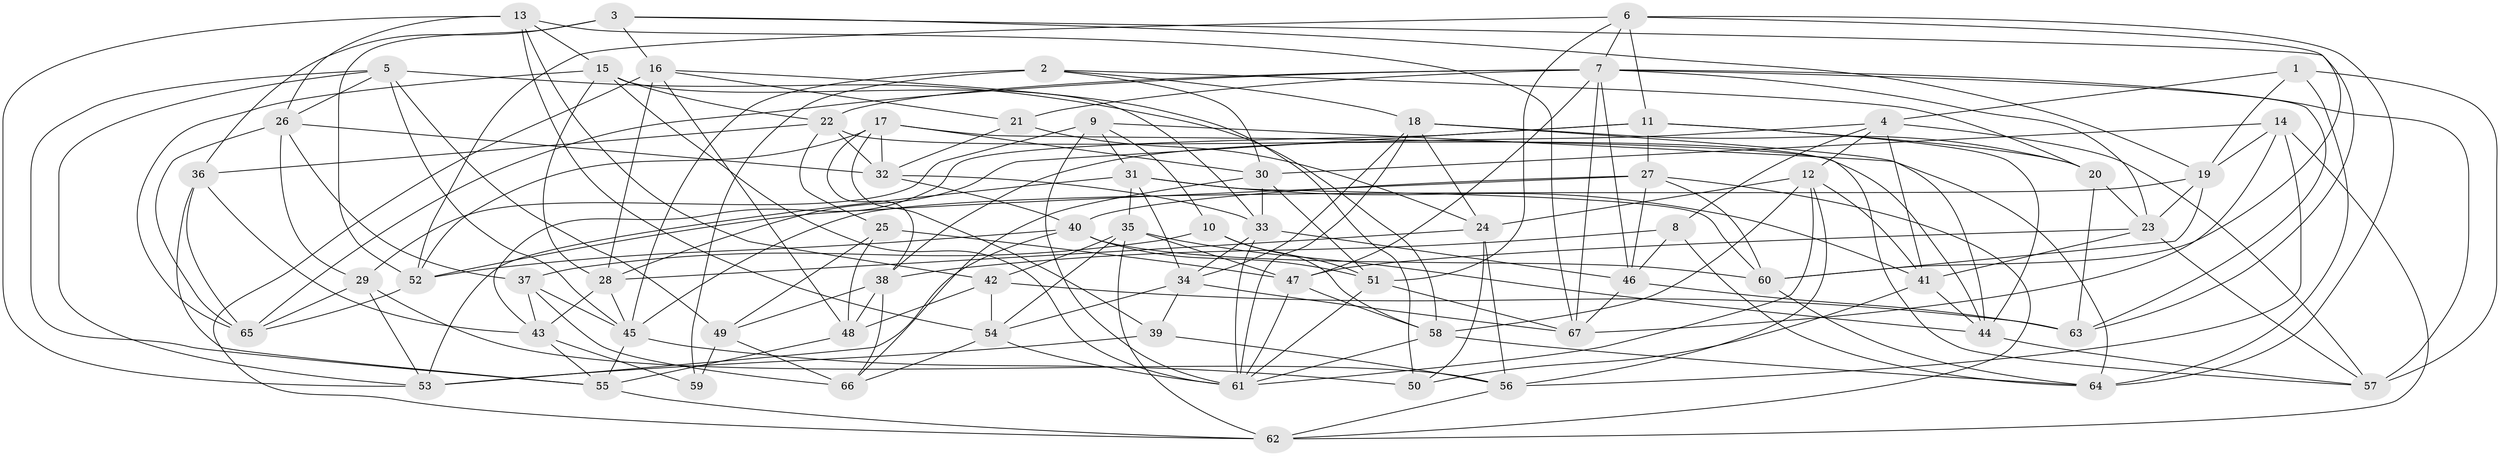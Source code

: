 // original degree distribution, {4: 1.0}
// Generated by graph-tools (version 1.1) at 2025/03/03/09/25 03:03:06]
// undirected, 67 vertices, 190 edges
graph export_dot {
graph [start="1"]
  node [color=gray90,style=filled];
  1;
  2;
  3;
  4;
  5;
  6;
  7;
  8;
  9;
  10;
  11;
  12;
  13;
  14;
  15;
  16;
  17;
  18;
  19;
  20;
  21;
  22;
  23;
  24;
  25;
  26;
  27;
  28;
  29;
  30;
  31;
  32;
  33;
  34;
  35;
  36;
  37;
  38;
  39;
  40;
  41;
  42;
  43;
  44;
  45;
  46;
  47;
  48;
  49;
  50;
  51;
  52;
  53;
  54;
  55;
  56;
  57;
  58;
  59;
  60;
  61;
  62;
  63;
  64;
  65;
  66;
  67;
  1 -- 4 [weight=1.0];
  1 -- 19 [weight=1.0];
  1 -- 57 [weight=1.0];
  1 -- 64 [weight=1.0];
  2 -- 18 [weight=1.0];
  2 -- 20 [weight=1.0];
  2 -- 30 [weight=1.0];
  2 -- 45 [weight=2.0];
  2 -- 59 [weight=1.0];
  3 -- 16 [weight=1.0];
  3 -- 19 [weight=1.0];
  3 -- 36 [weight=2.0];
  3 -- 52 [weight=1.0];
  3 -- 63 [weight=1.0];
  4 -- 8 [weight=1.0];
  4 -- 12 [weight=1.0];
  4 -- 38 [weight=1.0];
  4 -- 41 [weight=1.0];
  4 -- 57 [weight=1.0];
  5 -- 26 [weight=1.0];
  5 -- 45 [weight=1.0];
  5 -- 49 [weight=1.0];
  5 -- 53 [weight=1.0];
  5 -- 55 [weight=1.0];
  5 -- 58 [weight=1.0];
  6 -- 7 [weight=1.0];
  6 -- 11 [weight=1.0];
  6 -- 51 [weight=1.0];
  6 -- 52 [weight=1.0];
  6 -- 60 [weight=1.0];
  6 -- 64 [weight=1.0];
  7 -- 21 [weight=1.0];
  7 -- 22 [weight=1.0];
  7 -- 23 [weight=1.0];
  7 -- 46 [weight=1.0];
  7 -- 47 [weight=1.0];
  7 -- 57 [weight=1.0];
  7 -- 63 [weight=1.0];
  7 -- 65 [weight=1.0];
  7 -- 67 [weight=1.0];
  8 -- 38 [weight=1.0];
  8 -- 46 [weight=1.0];
  8 -- 64 [weight=1.0];
  9 -- 10 [weight=1.0];
  9 -- 29 [weight=1.0];
  9 -- 31 [weight=1.0];
  9 -- 61 [weight=2.0];
  9 -- 64 [weight=1.0];
  10 -- 37 [weight=1.0];
  10 -- 51 [weight=1.0];
  10 -- 58 [weight=1.0];
  11 -- 20 [weight=1.0];
  11 -- 27 [weight=1.0];
  11 -- 28 [weight=1.0];
  11 -- 43 [weight=1.0];
  11 -- 44 [weight=1.0];
  12 -- 24 [weight=1.0];
  12 -- 41 [weight=1.0];
  12 -- 56 [weight=1.0];
  12 -- 58 [weight=1.0];
  12 -- 61 [weight=1.0];
  13 -- 15 [weight=1.0];
  13 -- 26 [weight=1.0];
  13 -- 42 [weight=1.0];
  13 -- 53 [weight=1.0];
  13 -- 54 [weight=1.0];
  13 -- 67 [weight=1.0];
  14 -- 19 [weight=1.0];
  14 -- 30 [weight=1.0];
  14 -- 56 [weight=2.0];
  14 -- 62 [weight=1.0];
  14 -- 67 [weight=1.0];
  15 -- 22 [weight=1.0];
  15 -- 28 [weight=1.0];
  15 -- 33 [weight=1.0];
  15 -- 61 [weight=1.0];
  15 -- 65 [weight=1.0];
  16 -- 21 [weight=1.0];
  16 -- 28 [weight=1.0];
  16 -- 48 [weight=1.0];
  16 -- 50 [weight=1.0];
  16 -- 62 [weight=1.0];
  17 -- 30 [weight=1.0];
  17 -- 32 [weight=1.0];
  17 -- 38 [weight=1.0];
  17 -- 39 [weight=1.0];
  17 -- 52 [weight=1.0];
  17 -- 57 [weight=1.0];
  18 -- 20 [weight=1.0];
  18 -- 24 [weight=1.0];
  18 -- 34 [weight=1.0];
  18 -- 44 [weight=1.0];
  18 -- 61 [weight=1.0];
  19 -- 23 [weight=1.0];
  19 -- 45 [weight=1.0];
  19 -- 60 [weight=1.0];
  20 -- 23 [weight=1.0];
  20 -- 63 [weight=2.0];
  21 -- 24 [weight=1.0];
  21 -- 32 [weight=1.0];
  22 -- 25 [weight=1.0];
  22 -- 32 [weight=1.0];
  22 -- 36 [weight=1.0];
  22 -- 44 [weight=1.0];
  23 -- 41 [weight=1.0];
  23 -- 47 [weight=1.0];
  23 -- 57 [weight=1.0];
  24 -- 28 [weight=1.0];
  24 -- 50 [weight=1.0];
  24 -- 56 [weight=1.0];
  25 -- 47 [weight=1.0];
  25 -- 48 [weight=1.0];
  25 -- 49 [weight=1.0];
  26 -- 29 [weight=1.0];
  26 -- 32 [weight=1.0];
  26 -- 37 [weight=1.0];
  26 -- 65 [weight=1.0];
  27 -- 40 [weight=1.0];
  27 -- 46 [weight=1.0];
  27 -- 52 [weight=1.0];
  27 -- 60 [weight=1.0];
  27 -- 62 [weight=1.0];
  28 -- 43 [weight=1.0];
  28 -- 45 [weight=1.0];
  29 -- 53 [weight=1.0];
  29 -- 56 [weight=2.0];
  29 -- 65 [weight=1.0];
  30 -- 33 [weight=1.0];
  30 -- 51 [weight=1.0];
  30 -- 66 [weight=1.0];
  31 -- 34 [weight=1.0];
  31 -- 35 [weight=1.0];
  31 -- 41 [weight=1.0];
  31 -- 53 [weight=1.0];
  31 -- 60 [weight=1.0];
  32 -- 33 [weight=1.0];
  32 -- 40 [weight=1.0];
  33 -- 34 [weight=1.0];
  33 -- 46 [weight=1.0];
  33 -- 61 [weight=1.0];
  34 -- 39 [weight=1.0];
  34 -- 54 [weight=1.0];
  34 -- 67 [weight=1.0];
  35 -- 42 [weight=1.0];
  35 -- 44 [weight=1.0];
  35 -- 47 [weight=1.0];
  35 -- 54 [weight=1.0];
  35 -- 62 [weight=1.0];
  36 -- 43 [weight=1.0];
  36 -- 55 [weight=1.0];
  36 -- 65 [weight=1.0];
  37 -- 43 [weight=1.0];
  37 -- 45 [weight=1.0];
  37 -- 66 [weight=2.0];
  38 -- 48 [weight=1.0];
  38 -- 49 [weight=1.0];
  38 -- 66 [weight=1.0];
  39 -- 53 [weight=1.0];
  39 -- 56 [weight=1.0];
  40 -- 51 [weight=1.0];
  40 -- 52 [weight=1.0];
  40 -- 53 [weight=1.0];
  40 -- 60 [weight=1.0];
  41 -- 44 [weight=1.0];
  41 -- 50 [weight=1.0];
  42 -- 48 [weight=2.0];
  42 -- 54 [weight=1.0];
  42 -- 63 [weight=1.0];
  43 -- 55 [weight=1.0];
  43 -- 59 [weight=1.0];
  44 -- 57 [weight=1.0];
  45 -- 50 [weight=1.0];
  45 -- 55 [weight=1.0];
  46 -- 63 [weight=1.0];
  46 -- 67 [weight=1.0];
  47 -- 58 [weight=1.0];
  47 -- 61 [weight=1.0];
  48 -- 55 [weight=1.0];
  49 -- 59 [weight=2.0];
  49 -- 66 [weight=1.0];
  51 -- 61 [weight=1.0];
  51 -- 67 [weight=1.0];
  52 -- 65 [weight=1.0];
  54 -- 61 [weight=1.0];
  54 -- 66 [weight=1.0];
  55 -- 62 [weight=1.0];
  56 -- 62 [weight=1.0];
  58 -- 61 [weight=1.0];
  58 -- 64 [weight=1.0];
  60 -- 64 [weight=1.0];
}
